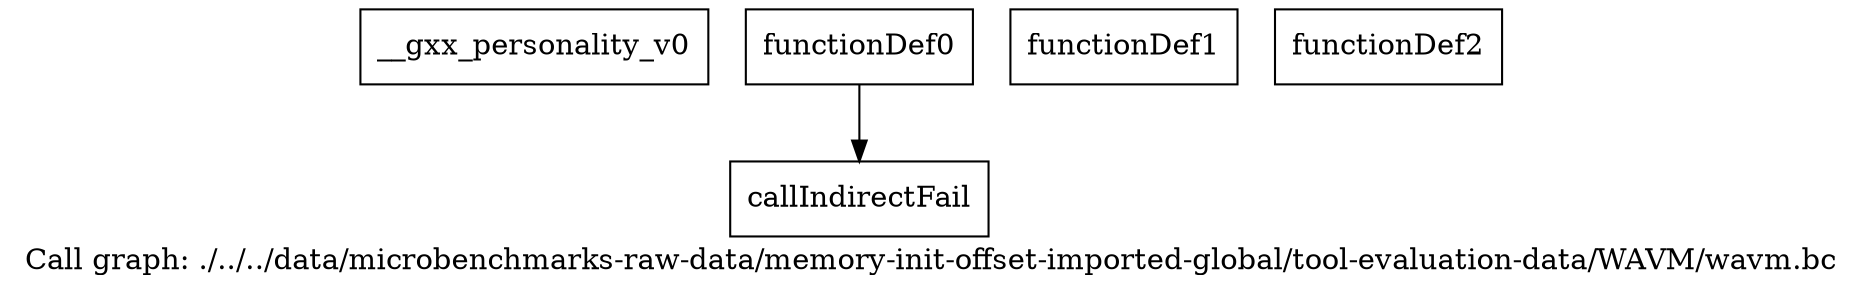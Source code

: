 digraph "Call graph: ./../../data/microbenchmarks-raw-data/memory-init-offset-imported-global/tool-evaluation-data/WAVM/wavm.bc" {
	label="Call graph: ./../../data/microbenchmarks-raw-data/memory-init-offset-imported-global/tool-evaluation-data/WAVM/wavm.bc";

	Node0x1bae370 [shape=record,label="{__gxx_personality_v0}"];
	Node0x1bae450 [shape=record,label="{functionDef0}"];
	Node0x1bae450 -> Node0x1bae4d0;
	Node0x1bae550 [shape=record,label="{functionDef1}"];
	Node0x1bae5d0 [shape=record,label="{functionDef2}"];
	Node0x1bae4d0 [shape=record,label="{callIndirectFail}"];
}

